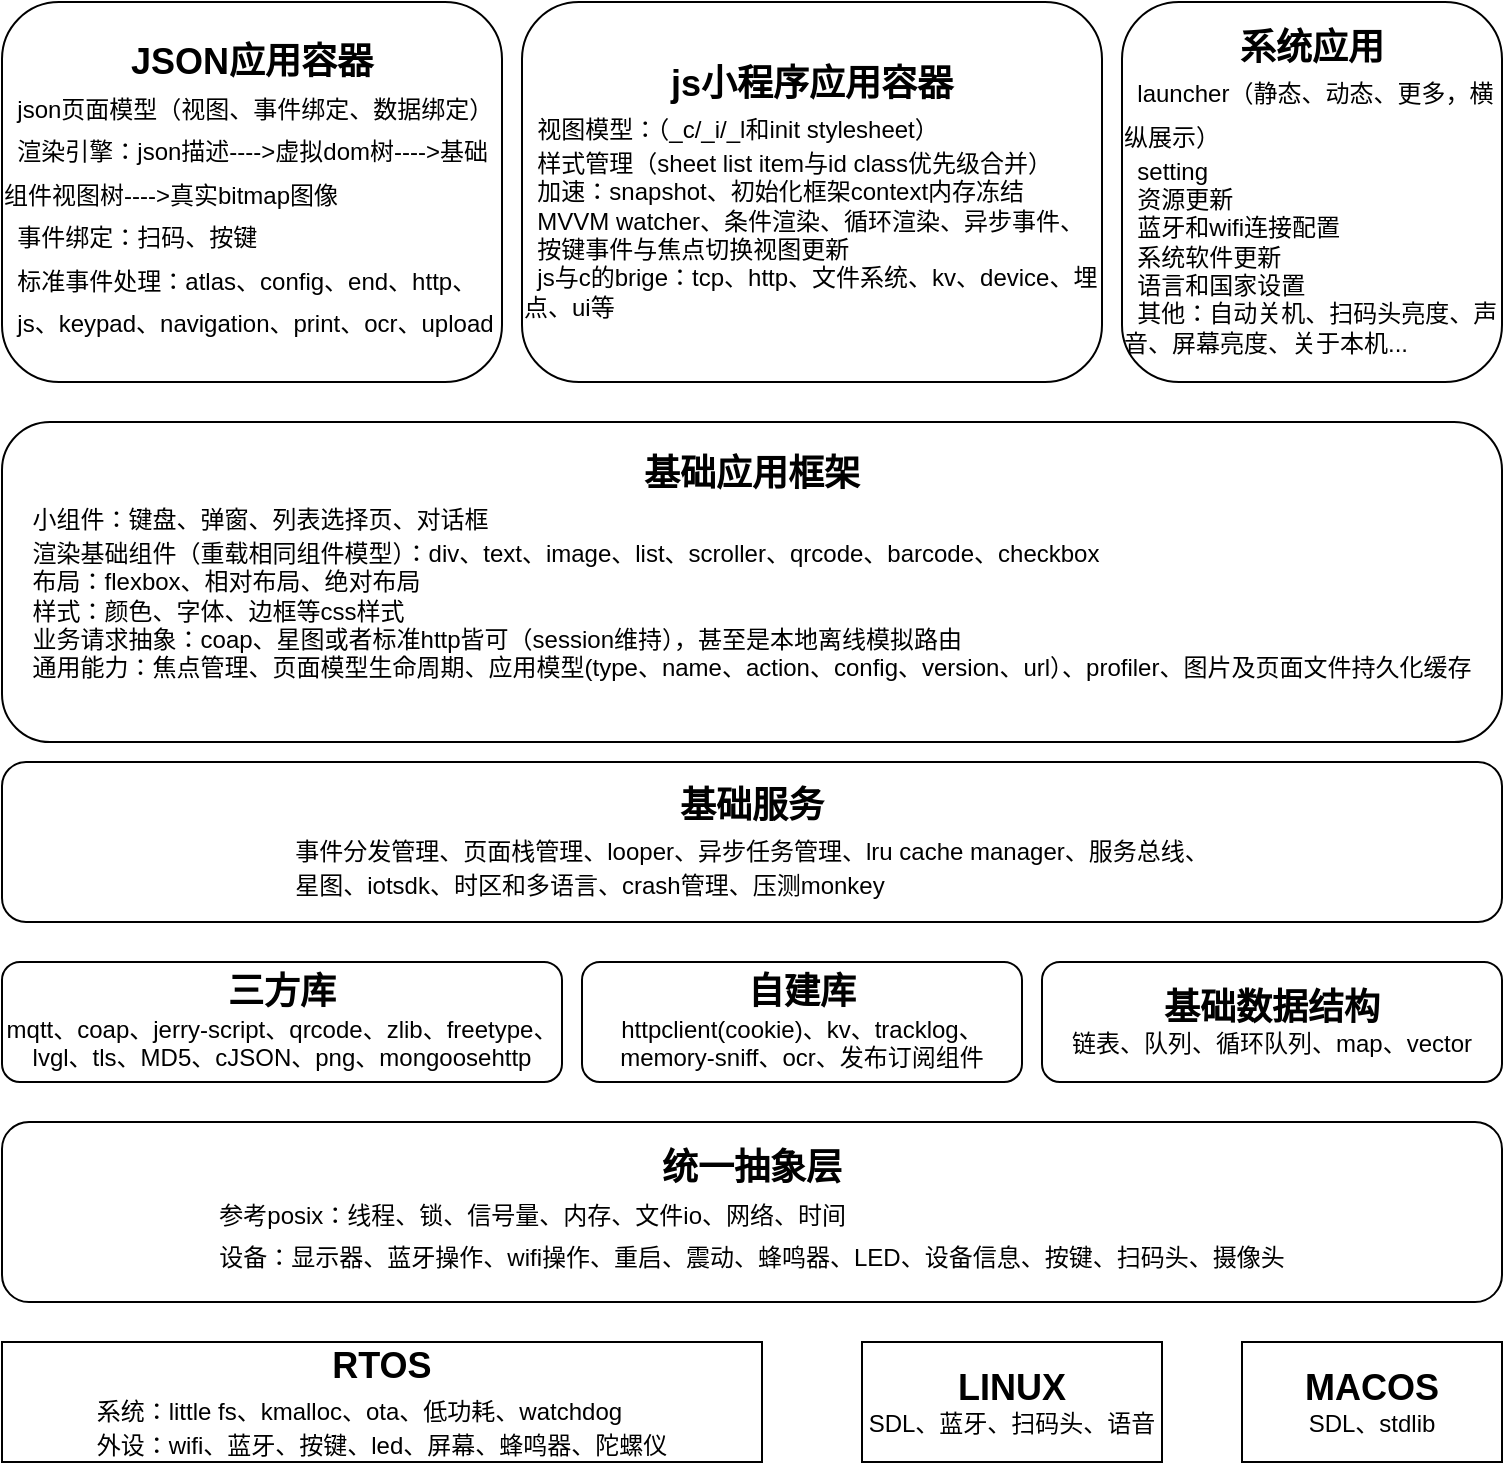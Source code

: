 <mxfile>
    <diagram id="8k0pilOPhJCKsqijKYOJ" name="第 1 页">
        <mxGraphModel dx="835" dy="1515" grid="1" gridSize="10" guides="1" tooltips="1" connect="1" arrows="1" fold="1" page="1" pageScale="1" pageWidth="827" pageHeight="1169" math="0" shadow="0">
            <root>
                <mxCell id="0"/>
                <mxCell id="1" parent="0"/>
                <mxCell id="2" value="&lt;b style=&quot;font-size: 18px&quot;&gt;统一抽象层&lt;br&gt;&lt;div style=&quot;text-align: left&quot;&gt;&lt;span style=&quot;font-size: 12px ; font-weight: normal&quot;&gt;参考posix：线程、锁、信号量、内存、文件io、网络、时间&lt;/span&gt;&lt;/div&gt;&lt;div style=&quot;text-align: left&quot;&gt;&lt;span style=&quot;font-size: 12px ; font-weight: normal&quot;&gt;设备：显示器、蓝牙操作、wifi操作、重启、震动、蜂鸣器、LED、设备信息、按键、扫码头、摄像头&lt;/span&gt;&lt;/div&gt;&lt;/b&gt;" style="rounded=1;whiteSpace=wrap;html=1;" parent="1" vertex="1">
                    <mxGeometry x="50" y="170" width="750" height="90" as="geometry"/>
                </mxCell>
                <mxCell id="3" value="&lt;b&gt;&lt;font style=&quot;font-size: 18px&quot;&gt;RTOS&lt;br&gt;&lt;div style=&quot;text-align: left&quot;&gt;&lt;span style=&quot;font-size: 12px ; font-weight: normal&quot;&gt;系统：little fs、kmalloc、ota、低功耗、watchdog&lt;/span&gt;&lt;/div&gt;&lt;/font&gt;&lt;/b&gt;&lt;div style=&quot;text-align: left&quot;&gt;&lt;span&gt;外设：wifi、蓝牙、按键、led、屏幕、蜂鸣器、陀螺仪&lt;/span&gt;&lt;/div&gt;" style="rounded=0;whiteSpace=wrap;html=1;" parent="1" vertex="1">
                    <mxGeometry x="50" y="280" width="380" height="60" as="geometry"/>
                </mxCell>
                <mxCell id="4" value="&lt;b&gt;&lt;font style=&quot;font-size: 18px&quot;&gt;LINUX&lt;/font&gt;&lt;/b&gt;&lt;br&gt;SDL、蓝牙、扫码头、语音" style="rounded=0;whiteSpace=wrap;html=1;" parent="1" vertex="1">
                    <mxGeometry x="480" y="280" width="150" height="60" as="geometry"/>
                </mxCell>
                <mxCell id="6" value="&lt;b&gt;&lt;font style=&quot;font-size: 18px&quot;&gt;MACOS&lt;/font&gt;&lt;/b&gt;&lt;br&gt;SDL、stdlib" style="rounded=0;whiteSpace=wrap;html=1;" parent="1" vertex="1">
                    <mxGeometry x="670" y="280" width="130" height="60" as="geometry"/>
                </mxCell>
                <mxCell id="8" value="&lt;b style=&quot;font-size: 18px&quot;&gt;三方库&lt;br&gt;&lt;/b&gt;mqtt、coap、jerry-script、qrcode、zlib、freetype、lvgl、tls、MD5、cJSON、png、mongoosehttp" style="rounded=1;whiteSpace=wrap;html=1;" parent="1" vertex="1">
                    <mxGeometry x="50" y="90" width="280" height="60" as="geometry"/>
                </mxCell>
                <mxCell id="9" value="&lt;b style=&quot;font-size: 18px&quot;&gt;自建库&lt;br&gt;&lt;/b&gt;httpclient(cookie)、kv、tracklog、memory-sniff、ocr、发布订阅组件" style="rounded=1;whiteSpace=wrap;html=1;" parent="1" vertex="1">
                    <mxGeometry x="340" y="90" width="220" height="60" as="geometry"/>
                </mxCell>
                <mxCell id="11" value="&lt;b style=&quot;font-size: 18px&quot;&gt;基础服务&lt;br&gt;&lt;div style=&quot;text-align: left&quot;&gt;&lt;span style=&quot;font-size: 12px ; font-weight: normal&quot;&gt;事件分发管理、页面栈管理、looper、异步任务管理、lru cache manager、服务总线、&lt;/span&gt;&lt;/div&gt;&lt;/b&gt;&lt;div style=&quot;text-align: left&quot;&gt;&lt;span&gt;星图、iotsdk、时区和多语言、&lt;/span&gt;&lt;span&gt;crash管理、压测monkey&lt;/span&gt;&lt;/div&gt;" style="rounded=1;whiteSpace=wrap;html=1;" parent="1" vertex="1">
                    <mxGeometry x="50" y="-10" width="750" height="80" as="geometry"/>
                </mxCell>
                <mxCell id="12" value="&lt;b style=&quot;font-size: 18px&quot;&gt;基础数据结构&lt;br&gt;&lt;/b&gt;链表、队列、循环队列、map、vector" style="rounded=1;whiteSpace=wrap;html=1;" parent="1" vertex="1">
                    <mxGeometry x="570" y="90" width="230" height="60" as="geometry"/>
                </mxCell>
                <mxCell id="13" value="&lt;b style=&quot;font-size: 18px&quot;&gt;基础应用框架&lt;br&gt;&lt;div style=&quot;text-align: left&quot;&gt;&lt;span style=&quot;font-size: 12px ; font-weight: normal&quot;&gt;小组件：键盘、弹窗、列表选择页、对话框&lt;/span&gt;&lt;/div&gt;&lt;div style=&quot;text-align: left&quot;&gt;&lt;div style=&quot;font-size: 12px ; font-weight: 400&quot;&gt;&lt;span&gt;渲染基础组件（重载相同组件模型）：div、text、image、list、scroller、qrcode、barcode、checkbox&lt;/span&gt;&lt;/div&gt;&lt;div style=&quot;font-size: 12px ; font-weight: 400&quot;&gt;&lt;div&gt;&lt;span&gt;布局：flexbox、相对布局、绝对布局&lt;/span&gt;&lt;br&gt;&lt;/div&gt;&lt;div&gt;&lt;div&gt;&lt;span&gt;样式：颜色、字体、边框等css样式&lt;/span&gt;&lt;br&gt;&lt;/div&gt;&lt;/div&gt;&lt;div&gt;&lt;div&gt;&lt;span&gt;业务请求抽象：coap、星图或者标准http皆可（session维持），甚至是本地离线模拟路由&lt;/span&gt;&lt;br&gt;&lt;/div&gt;&lt;/div&gt;&lt;/div&gt;&lt;/div&gt;&lt;/b&gt;&lt;div style=&quot;text-align: left&quot;&gt;&lt;span&gt;通用能力：焦点管理、页面模型生命周期、应用模型(type、name、action、config、version、url）、&lt;/span&gt;&lt;span&gt;profiler、图片及页面文件持久化缓存&lt;/span&gt;&lt;/div&gt;&lt;div style=&quot;text-align: left&quot;&gt;&lt;br&gt;&lt;/div&gt;" style="rounded=1;whiteSpace=wrap;html=1;" parent="1" vertex="1">
                    <mxGeometry x="50" y="-180" width="750" height="160" as="geometry"/>
                </mxCell>
                <mxCell id="14" value="&lt;b style=&quot;font-size: 18px&quot;&gt;JSON应用容器&lt;br&gt;&lt;div style=&quot;text-align: left&quot;&gt;&lt;span style=&quot;font-size: 12px ; font-weight: 400&quot;&gt;&amp;nbsp; json页面模型（视图、事件绑定、数据绑定）&lt;/span&gt;&lt;span style=&quot;font-size: 12px ; font-weight: normal&quot;&gt;&lt;br&gt;&lt;/span&gt;&lt;/div&gt;&lt;div style=&quot;text-align: left&quot;&gt;&lt;span style=&quot;font-size: 12px ; font-weight: normal&quot;&gt;&amp;nbsp;&amp;nbsp;&lt;/span&gt;&lt;span style=&quot;font-size: 12px ; font-weight: normal&quot;&gt;渲染引擎：json描述----&amp;gt;虚拟dom树----&amp;gt;基础组件视图树----&amp;gt;真实bitmap图像&lt;/span&gt;&lt;/div&gt;&lt;/b&gt;&lt;b style=&quot;font-size: 18px&quot;&gt;&lt;div style=&quot;text-align: left&quot;&gt;&lt;span style=&quot;font-size: 12px ; font-weight: normal&quot;&gt;&amp;nbsp; 事件绑定：扫码、按键&lt;/span&gt;&lt;/div&gt;&lt;div style=&quot;text-align: left&quot;&gt;&lt;span style=&quot;font-size: 12px ; font-weight: normal&quot;&gt;&amp;nbsp; 标准事件处理：atlas、config、end、http、&amp;nbsp; &amp;nbsp; &amp;nbsp; js、keypad、navigation、print、ocr、upload&lt;/span&gt;&lt;/div&gt;&lt;/b&gt;" style="rounded=1;whiteSpace=wrap;html=1;" parent="1" vertex="1">
                    <mxGeometry x="50" y="-390" width="250" height="190" as="geometry"/>
                </mxCell>
                <mxCell id="15" value="&lt;b style=&quot;font-size: 18px&quot;&gt;js小程序应用容器&lt;br&gt;&lt;div style=&quot;text-align: left&quot;&gt;&lt;span style=&quot;font-size: 12px ; font-weight: normal&quot;&gt;&amp;nbsp; 视图模型：（_c/_i/_l和init stylesheet）&lt;/span&gt;&lt;/div&gt;&lt;/b&gt;&lt;div style=&quot;text-align: left&quot;&gt;&lt;span&gt;&amp;nbsp; 样式管理（sheet list item与id class优先级合并）&lt;/span&gt;&lt;/div&gt;&lt;div style=&quot;text-align: left&quot;&gt;&lt;span&gt;&amp;nbsp; 加速：snapshot、初始化框架context内存冻结&lt;/span&gt;&lt;br&gt;&lt;/div&gt;&lt;div style=&quot;text-align: left&quot;&gt;&lt;span&gt;&amp;nbsp; MVVM watcher、条件渲染、循环渲染、异步事件、&lt;/span&gt;&lt;/div&gt;&lt;div style=&quot;text-align: left&quot;&gt;&lt;span&gt;&amp;nbsp; 按键事件与焦点切换视图更新&lt;/span&gt;&lt;/div&gt;&lt;div style=&quot;text-align: left&quot;&gt;&lt;span&gt;&amp;nbsp; js与c的brige：tcp、http、文件系统、&lt;/span&gt;&lt;span&gt;kv、device、埋点、ui等&lt;/span&gt;&lt;/div&gt;" style="rounded=1;whiteSpace=wrap;html=1;" parent="1" vertex="1">
                    <mxGeometry x="310" y="-390" width="290" height="190" as="geometry"/>
                </mxCell>
                <mxCell id="17" value="&lt;b style=&quot;font-size: 18px&quot;&gt;系统应用&lt;br&gt;&lt;div style=&quot;text-align: left&quot;&gt;&lt;span style=&quot;font-size: 12px ; font-weight: normal&quot;&gt;&amp;nbsp; launcher（静态、动态、更多，横纵展示）&lt;/span&gt;&lt;/div&gt;&lt;/b&gt;&lt;div style=&quot;text-align: left&quot;&gt;&lt;span&gt;&amp;nbsp; setting&lt;/span&gt;&lt;/div&gt;&lt;div style=&quot;text-align: left&quot;&gt;&lt;span&gt;&amp;nbsp; 资源更新&lt;/span&gt;&lt;br&gt;&lt;/div&gt;&lt;div style=&quot;text-align: left&quot;&gt;&lt;span&gt;&amp;nbsp; 蓝牙和wifi连接配置&lt;/span&gt;&lt;/div&gt;&lt;div style=&quot;text-align: left&quot;&gt;&lt;span&gt;&amp;nbsp; 系统软件更新&lt;/span&gt;&lt;/div&gt;&lt;div style=&quot;text-align: left&quot;&gt;&lt;span&gt;&amp;nbsp; 语言和国家设置&lt;/span&gt;&lt;/div&gt;&lt;div style=&quot;text-align: left&quot;&gt;&lt;span&gt;&amp;nbsp; 其他：自动关机、扫码头亮度、声音、屏幕亮度、关于本机...&lt;/span&gt;&lt;/div&gt;" style="rounded=1;whiteSpace=wrap;html=1;" parent="1" vertex="1">
                    <mxGeometry x="610" y="-390" width="190" height="190" as="geometry"/>
                </mxCell>
            </root>
        </mxGraphModel>
    </diagram>
</mxfile>